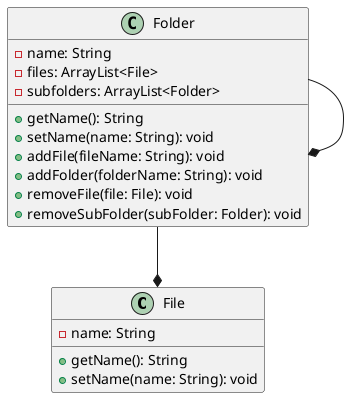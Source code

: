 @startuml FileSystemClass

class File {
    - name: String
    
    + getName(): String
    + setName(name: String): void
}

class Folder {
    - name: String
    - files: ArrayList<File>
    - subfolders: ArrayList<Folder>

    + getName(): String
    + setName(name: String): void
    + addFile(fileName: String): void
    + addFolder(folderName: String): void
    + removeFile(file: File): void
    + removeSubFolder(subFolder: Folder): void
}

Folder --* Folder
Folder --* File

@enduml
